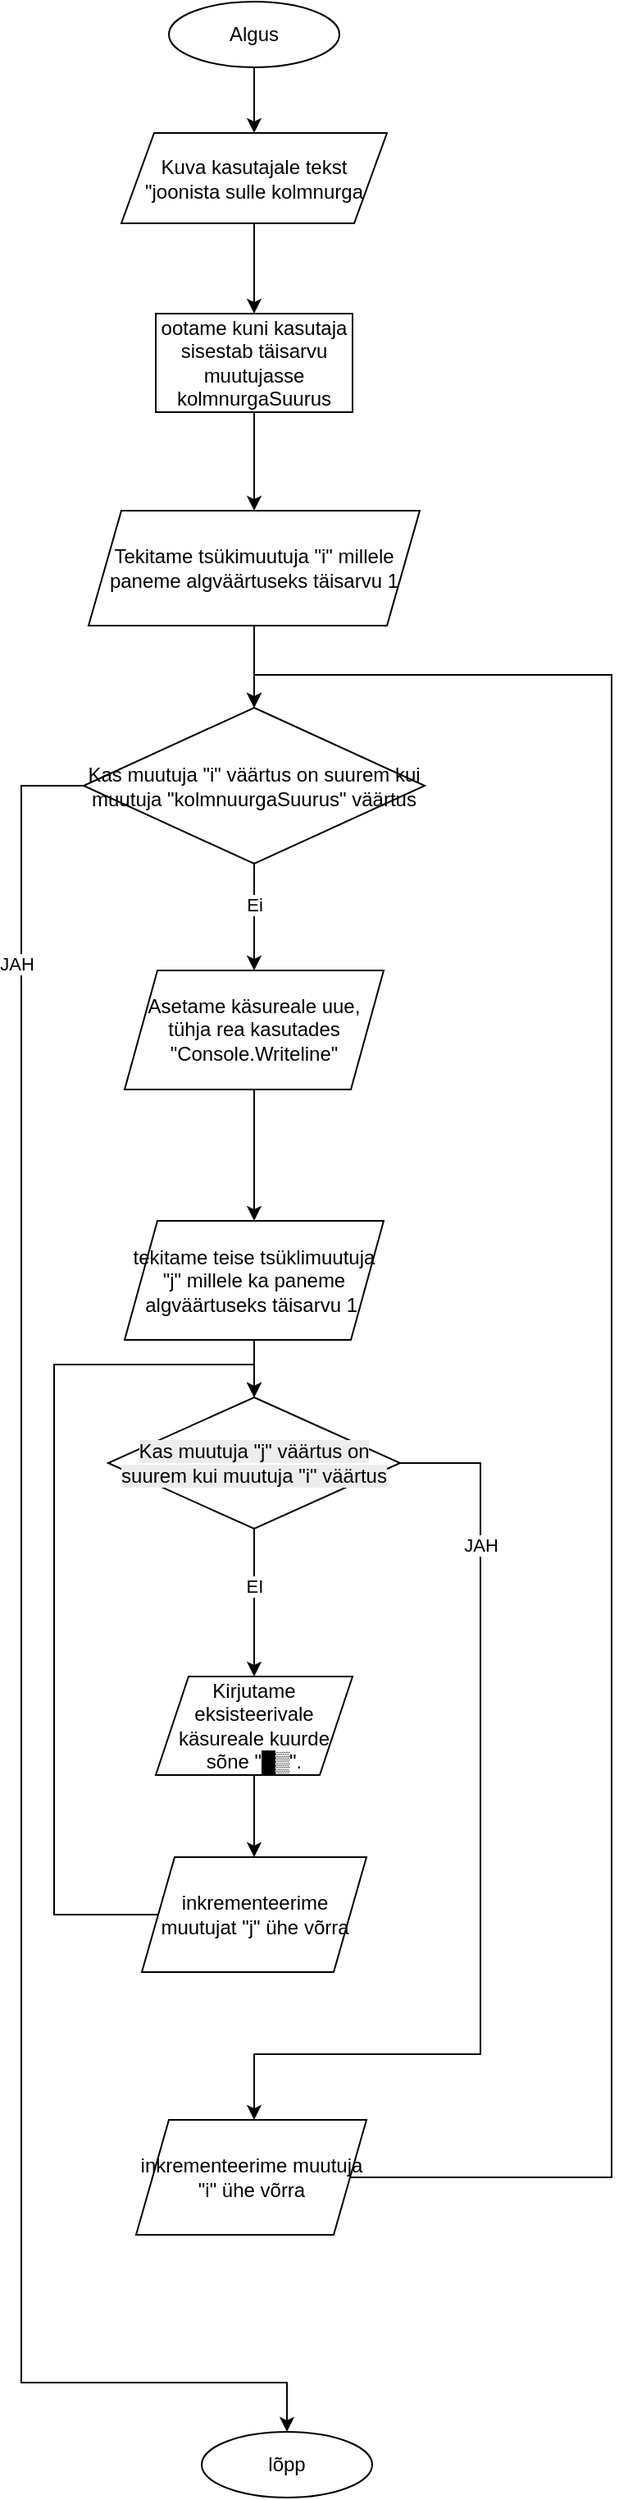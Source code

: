 <mxfile version="28.2.5">
  <diagram id="C5RBs43oDa-KdzZeNtuy" name="Page-1">
    <mxGraphModel dx="844" dy="2669" grid="1" gridSize="10" guides="1" tooltips="1" connect="1" arrows="1" fold="1" page="1" pageScale="1" pageWidth="827" pageHeight="1169" math="0" shadow="0">
      <root>
        <mxCell id="WIyWlLk6GJQsqaUBKTNV-0" />
        <mxCell id="WIyWlLk6GJQsqaUBKTNV-1" parent="WIyWlLk6GJQsqaUBKTNV-0" />
        <mxCell id="dNVr8rDwbTDZxy9NFIFr-2" value="" style="edgeStyle=orthogonalEdgeStyle;rounded=0;orthogonalLoop=1;jettySize=auto;html=1;" edge="1" parent="WIyWlLk6GJQsqaUBKTNV-1" source="dNVr8rDwbTDZxy9NFIFr-0" target="dNVr8rDwbTDZxy9NFIFr-1">
          <mxGeometry relative="1" as="geometry" />
        </mxCell>
        <mxCell id="dNVr8rDwbTDZxy9NFIFr-0" value="Algus" style="ellipse;whiteSpace=wrap;html=1;" vertex="1" parent="WIyWlLk6GJQsqaUBKTNV-1">
          <mxGeometry x="340" y="-1120" width="104" height="40" as="geometry" />
        </mxCell>
        <mxCell id="dNVr8rDwbTDZxy9NFIFr-4" value="" style="edgeStyle=orthogonalEdgeStyle;rounded=0;orthogonalLoop=1;jettySize=auto;html=1;" edge="1" parent="WIyWlLk6GJQsqaUBKTNV-1" source="dNVr8rDwbTDZxy9NFIFr-1" target="dNVr8rDwbTDZxy9NFIFr-3">
          <mxGeometry relative="1" as="geometry" />
        </mxCell>
        <mxCell id="dNVr8rDwbTDZxy9NFIFr-1" value="Kuva kasutajale tekst&lt;br&gt;&quot;joonista sulle kolmnurga" style="shape=parallelogram;perimeter=parallelogramPerimeter;whiteSpace=wrap;html=1;fixedSize=1;" vertex="1" parent="WIyWlLk6GJQsqaUBKTNV-1">
          <mxGeometry x="311" y="-1040" width="162" height="55" as="geometry" />
        </mxCell>
        <mxCell id="dNVr8rDwbTDZxy9NFIFr-6" value="" style="edgeStyle=orthogonalEdgeStyle;rounded=0;orthogonalLoop=1;jettySize=auto;html=1;" edge="1" parent="WIyWlLk6GJQsqaUBKTNV-1" source="dNVr8rDwbTDZxy9NFIFr-3" target="dNVr8rDwbTDZxy9NFIFr-5">
          <mxGeometry relative="1" as="geometry" />
        </mxCell>
        <mxCell id="dNVr8rDwbTDZxy9NFIFr-3" value="ootame kuni kasutaja sisestab täisarvu muutujasse kolmnurgaSuurus" style="whiteSpace=wrap;html=1;" vertex="1" parent="WIyWlLk6GJQsqaUBKTNV-1">
          <mxGeometry x="332" y="-930" width="120" height="60" as="geometry" />
        </mxCell>
        <mxCell id="dNVr8rDwbTDZxy9NFIFr-8" value="" style="edgeStyle=orthogonalEdgeStyle;rounded=0;orthogonalLoop=1;jettySize=auto;html=1;" edge="1" parent="WIyWlLk6GJQsqaUBKTNV-1" source="dNVr8rDwbTDZxy9NFIFr-5" target="dNVr8rDwbTDZxy9NFIFr-7">
          <mxGeometry relative="1" as="geometry" />
        </mxCell>
        <mxCell id="dNVr8rDwbTDZxy9NFIFr-5" value="Tekitame tsükimuutuja &quot;i&quot; millele paneme algväärtuseks täisarvu 1" style="shape=parallelogram;perimeter=parallelogramPerimeter;whiteSpace=wrap;html=1;fixedSize=1;" vertex="1" parent="WIyWlLk6GJQsqaUBKTNV-1">
          <mxGeometry x="291" y="-810" width="202" height="70" as="geometry" />
        </mxCell>
        <mxCell id="dNVr8rDwbTDZxy9NFIFr-10" value="" style="edgeStyle=orthogonalEdgeStyle;rounded=0;orthogonalLoop=1;jettySize=auto;html=1;" edge="1" parent="WIyWlLk6GJQsqaUBKTNV-1" source="dNVr8rDwbTDZxy9NFIFr-7" target="dNVr8rDwbTDZxy9NFIFr-9">
          <mxGeometry relative="1" as="geometry" />
        </mxCell>
        <mxCell id="dNVr8rDwbTDZxy9NFIFr-27" value="Ei" style="edgeLabel;html=1;align=center;verticalAlign=middle;resizable=0;points=[];" vertex="1" connectable="0" parent="dNVr8rDwbTDZxy9NFIFr-10">
          <mxGeometry x="-0.256" relative="1" as="geometry">
            <mxPoint y="1" as="offset" />
          </mxGeometry>
        </mxCell>
        <mxCell id="dNVr8rDwbTDZxy9NFIFr-12" style="edgeStyle=orthogonalEdgeStyle;rounded=0;orthogonalLoop=1;jettySize=auto;html=1;" edge="1" parent="WIyWlLk6GJQsqaUBKTNV-1" source="dNVr8rDwbTDZxy9NFIFr-7" target="dNVr8rDwbTDZxy9NFIFr-11">
          <mxGeometry relative="1" as="geometry">
            <Array as="points">
              <mxPoint x="250" y="-642" />
              <mxPoint x="250" y="330" />
              <mxPoint x="412" y="330" />
            </Array>
          </mxGeometry>
        </mxCell>
        <mxCell id="dNVr8rDwbTDZxy9NFIFr-13" value="JAH" style="edgeLabel;html=1;align=center;verticalAlign=middle;resizable=0;points=[];" vertex="1" connectable="0" parent="dNVr8rDwbTDZxy9NFIFr-12">
          <mxGeometry x="-0.756" y="-3" relative="1" as="geometry">
            <mxPoint as="offset" />
          </mxGeometry>
        </mxCell>
        <mxCell id="dNVr8rDwbTDZxy9NFIFr-7" value="Kas muutuja &quot;i&quot; väärtus on suurem kui muutuja &quot;kolmnuurgaSuurus&quot; väärtus" style="rhombus;whiteSpace=wrap;html=1;" vertex="1" parent="WIyWlLk6GJQsqaUBKTNV-1">
          <mxGeometry x="288" y="-690" width="208" height="95" as="geometry" />
        </mxCell>
        <mxCell id="dNVr8rDwbTDZxy9NFIFr-15" value="" style="edgeStyle=orthogonalEdgeStyle;rounded=0;orthogonalLoop=1;jettySize=auto;html=1;" edge="1" parent="WIyWlLk6GJQsqaUBKTNV-1" source="dNVr8rDwbTDZxy9NFIFr-9" target="dNVr8rDwbTDZxy9NFIFr-14">
          <mxGeometry relative="1" as="geometry" />
        </mxCell>
        <mxCell id="dNVr8rDwbTDZxy9NFIFr-9" value="Asetame käsureale uue, tühja rea kasutades &quot;Console.Writeline&quot;" style="shape=parallelogram;perimeter=parallelogramPerimeter;whiteSpace=wrap;html=1;fixedSize=1;" vertex="1" parent="WIyWlLk6GJQsqaUBKTNV-1">
          <mxGeometry x="313" y="-530" width="158" height="72.5" as="geometry" />
        </mxCell>
        <mxCell id="dNVr8rDwbTDZxy9NFIFr-11" value="lõpp" style="ellipse;whiteSpace=wrap;html=1;" vertex="1" parent="WIyWlLk6GJQsqaUBKTNV-1">
          <mxGeometry x="360" y="360" width="104" height="40" as="geometry" />
        </mxCell>
        <mxCell id="dNVr8rDwbTDZxy9NFIFr-17" value="" style="edgeStyle=orthogonalEdgeStyle;rounded=0;orthogonalLoop=1;jettySize=auto;html=1;" edge="1" parent="WIyWlLk6GJQsqaUBKTNV-1" source="dNVr8rDwbTDZxy9NFIFr-14" target="dNVr8rDwbTDZxy9NFIFr-16">
          <mxGeometry relative="1" as="geometry" />
        </mxCell>
        <mxCell id="dNVr8rDwbTDZxy9NFIFr-14" value="tekitame teise tsüklimuutuja &quot;j&quot; millele ka paneme algväärtuseks täisarvu 1&amp;nbsp;" style="shape=parallelogram;perimeter=parallelogramPerimeter;whiteSpace=wrap;html=1;fixedSize=1;" vertex="1" parent="WIyWlLk6GJQsqaUBKTNV-1">
          <mxGeometry x="313" y="-377.5" width="158" height="72.5" as="geometry" />
        </mxCell>
        <mxCell id="dNVr8rDwbTDZxy9NFIFr-19" value="" style="edgeStyle=orthogonalEdgeStyle;rounded=0;orthogonalLoop=1;jettySize=auto;html=1;" edge="1" parent="WIyWlLk6GJQsqaUBKTNV-1" source="dNVr8rDwbTDZxy9NFIFr-16" target="dNVr8rDwbTDZxy9NFIFr-18">
          <mxGeometry relative="1" as="geometry" />
        </mxCell>
        <mxCell id="dNVr8rDwbTDZxy9NFIFr-28" value="EI" style="edgeLabel;html=1;align=center;verticalAlign=middle;resizable=0;points=[];" vertex="1" connectable="0" parent="dNVr8rDwbTDZxy9NFIFr-19">
          <mxGeometry x="-0.21" relative="1" as="geometry">
            <mxPoint y="-1" as="offset" />
          </mxGeometry>
        </mxCell>
        <mxCell id="dNVr8rDwbTDZxy9NFIFr-23" value="" style="edgeStyle=orthogonalEdgeStyle;rounded=0;orthogonalLoop=1;jettySize=auto;html=1;" edge="1" parent="WIyWlLk6GJQsqaUBKTNV-1" source="dNVr8rDwbTDZxy9NFIFr-16" target="dNVr8rDwbTDZxy9NFIFr-22">
          <mxGeometry relative="1" as="geometry">
            <Array as="points">
              <mxPoint x="530" y="-230" />
              <mxPoint x="530" y="130" />
              <mxPoint x="392" y="130" />
            </Array>
          </mxGeometry>
        </mxCell>
        <mxCell id="dNVr8rDwbTDZxy9NFIFr-24" value="JAH" style="edgeLabel;html=1;align=center;verticalAlign=middle;resizable=0;points=[];" vertex="1" connectable="0" parent="dNVr8rDwbTDZxy9NFIFr-23">
          <mxGeometry x="-0.662" relative="1" as="geometry">
            <mxPoint as="offset" />
          </mxGeometry>
        </mxCell>
        <mxCell id="dNVr8rDwbTDZxy9NFIFr-16" value="&lt;br&gt;&lt;span style=&quot;color: rgb(0, 0, 0); font-family: Helvetica; font-size: 12px; font-style: normal; font-variant-ligatures: normal; font-variant-caps: normal; font-weight: 400; letter-spacing: normal; orphans: 2; text-align: center; text-indent: 0px; text-transform: none; widows: 2; word-spacing: 0px; -webkit-text-stroke-width: 0px; white-space: normal; background-color: rgb(236, 236, 236); text-decoration-thickness: initial; text-decoration-style: initial; text-decoration-color: initial; display: inline !important; float: none;&quot;&gt;Kas muutuja &quot;j&quot; väärtus on suurem kui muutuja &quot;i&quot; väärtus&lt;/span&gt;&lt;div&gt;&lt;br/&gt;&lt;/div&gt;" style="rhombus;whiteSpace=wrap;html=1;" vertex="1" parent="WIyWlLk6GJQsqaUBKTNV-1">
          <mxGeometry x="303" y="-270" width="178" height="80" as="geometry" />
        </mxCell>
        <mxCell id="dNVr8rDwbTDZxy9NFIFr-21" value="" style="edgeStyle=orthogonalEdgeStyle;rounded=0;orthogonalLoop=1;jettySize=auto;html=1;" edge="1" parent="WIyWlLk6GJQsqaUBKTNV-1" source="dNVr8rDwbTDZxy9NFIFr-18" target="dNVr8rDwbTDZxy9NFIFr-20">
          <mxGeometry relative="1" as="geometry" />
        </mxCell>
        <mxCell id="dNVr8rDwbTDZxy9NFIFr-18" value="Kirjutame eksisteerivale käsureale kuurde sõne&amp;nbsp;&quot;█▒&quot;." style="shape=parallelogram;perimeter=parallelogramPerimeter;whiteSpace=wrap;html=1;fixedSize=1;" vertex="1" parent="WIyWlLk6GJQsqaUBKTNV-1">
          <mxGeometry x="332" y="-100" width="120" height="60" as="geometry" />
        </mxCell>
        <mxCell id="dNVr8rDwbTDZxy9NFIFr-25" style="edgeStyle=orthogonalEdgeStyle;rounded=0;orthogonalLoop=1;jettySize=auto;html=1;" edge="1" parent="WIyWlLk6GJQsqaUBKTNV-1" source="dNVr8rDwbTDZxy9NFIFr-20" target="dNVr8rDwbTDZxy9NFIFr-16">
          <mxGeometry relative="1" as="geometry">
            <Array as="points">
              <mxPoint x="270" y="45" />
              <mxPoint x="270" y="-290" />
              <mxPoint x="392" y="-290" />
            </Array>
          </mxGeometry>
        </mxCell>
        <mxCell id="dNVr8rDwbTDZxy9NFIFr-20" value="inkrementeerime muutujat &quot;j&quot; ühe võrra" style="shape=parallelogram;perimeter=parallelogramPerimeter;whiteSpace=wrap;html=1;fixedSize=1;" vertex="1" parent="WIyWlLk6GJQsqaUBKTNV-1">
          <mxGeometry x="323.5" y="10" width="137" height="70" as="geometry" />
        </mxCell>
        <mxCell id="dNVr8rDwbTDZxy9NFIFr-26" style="edgeStyle=orthogonalEdgeStyle;rounded=0;orthogonalLoop=1;jettySize=auto;html=1;" edge="1" parent="WIyWlLk6GJQsqaUBKTNV-1" source="dNVr8rDwbTDZxy9NFIFr-22" target="dNVr8rDwbTDZxy9NFIFr-7">
          <mxGeometry relative="1" as="geometry">
            <Array as="points">
              <mxPoint x="610" y="205" />
              <mxPoint x="610" y="-710" />
              <mxPoint x="392" y="-710" />
            </Array>
          </mxGeometry>
        </mxCell>
        <mxCell id="dNVr8rDwbTDZxy9NFIFr-22" value="inkrementeerime muutuja &quot;i&quot; ühe võrra" style="shape=parallelogram;perimeter=parallelogramPerimeter;whiteSpace=wrap;html=1;fixedSize=1;" vertex="1" parent="WIyWlLk6GJQsqaUBKTNV-1">
          <mxGeometry x="320" y="170" width="140.5" height="70" as="geometry" />
        </mxCell>
      </root>
    </mxGraphModel>
  </diagram>
</mxfile>
